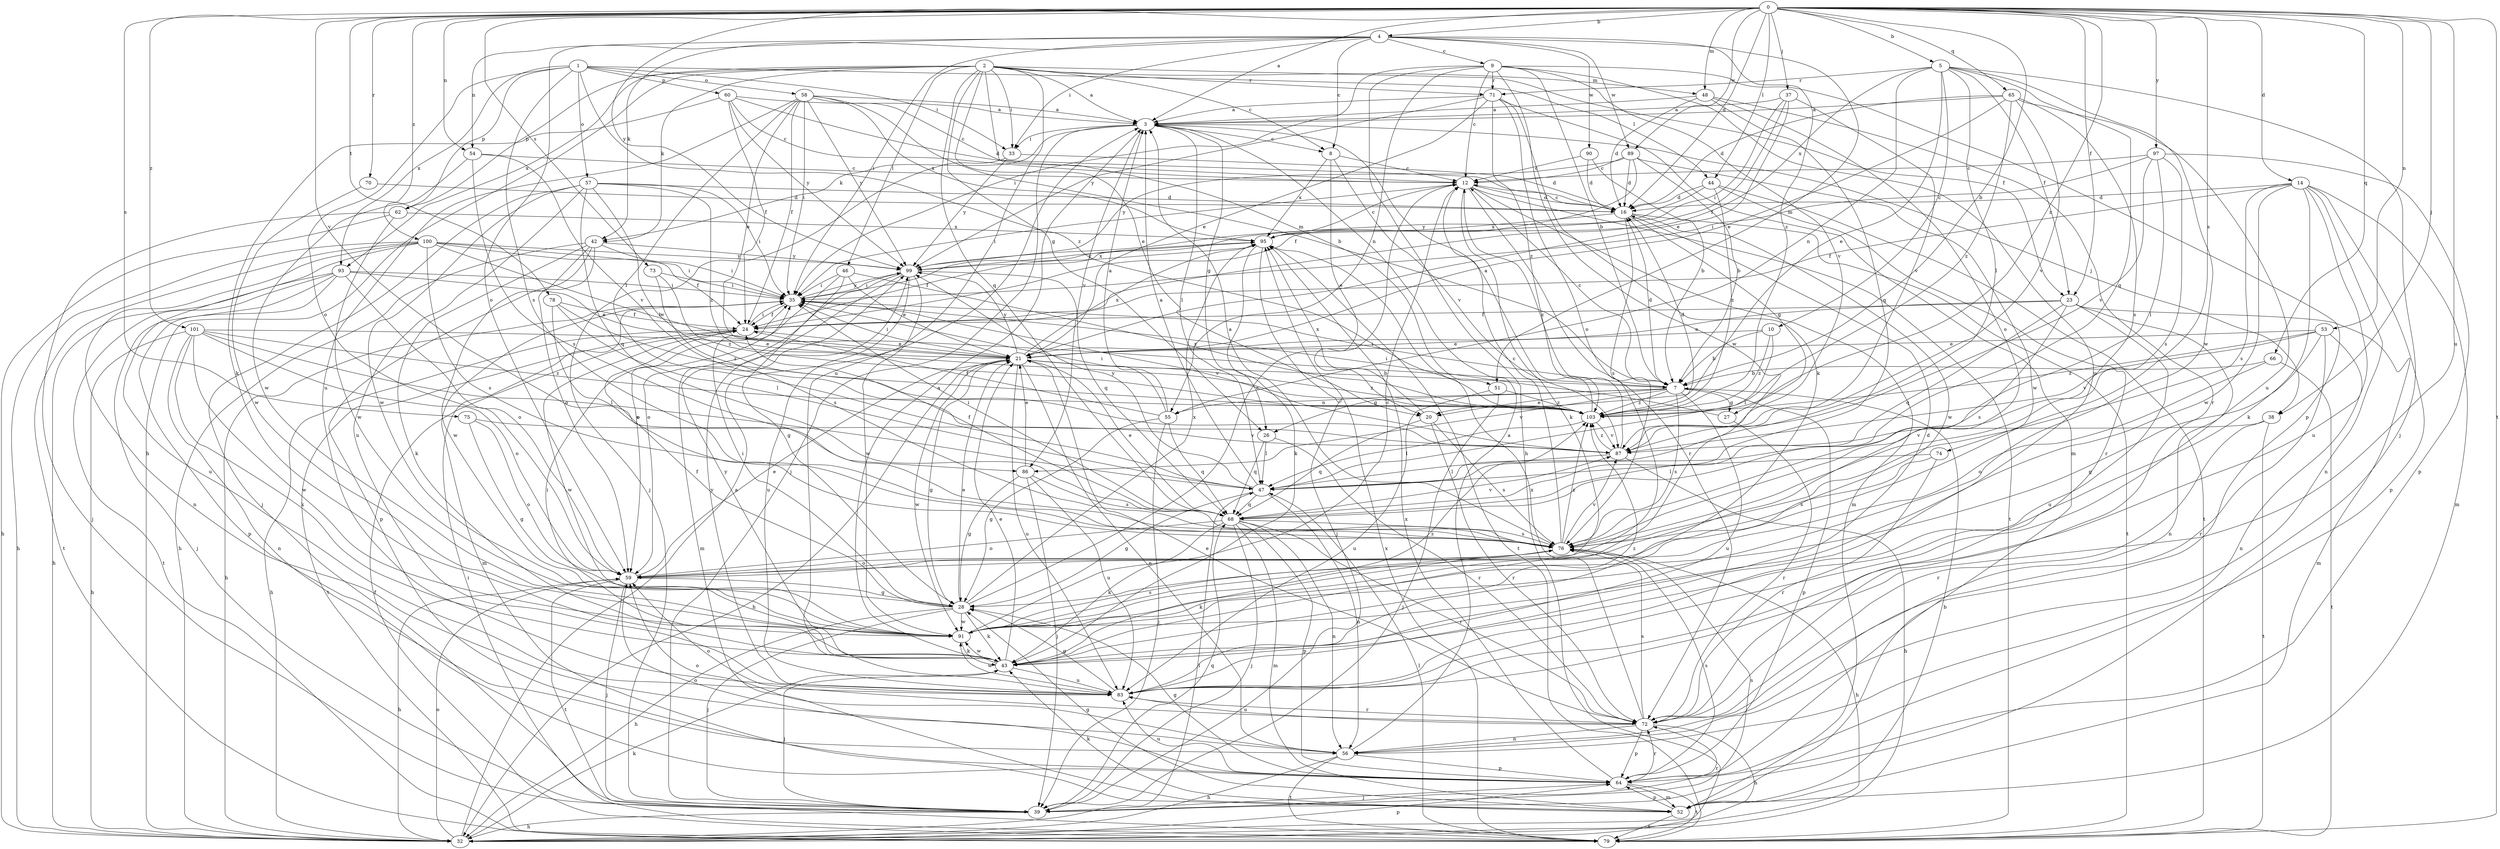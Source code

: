 strict digraph  {
0;
1;
2;
3;
4;
5;
7;
8;
9;
10;
12;
14;
16;
20;
21;
23;
24;
26;
27;
28;
32;
33;
35;
37;
38;
39;
42;
43;
44;
46;
47;
48;
51;
52;
53;
54;
55;
56;
57;
58;
59;
60;
62;
64;
65;
66;
68;
70;
71;
72;
73;
74;
75;
76;
78;
79;
83;
86;
87;
89;
90;
91;
93;
95;
97;
99;
100;
101;
103;
0 -> 3  [label=a];
0 -> 4  [label=b];
0 -> 5  [label=b];
0 -> 7  [label=b];
0 -> 14  [label=d];
0 -> 16  [label=d];
0 -> 23  [label=f];
0 -> 37  [label=j];
0 -> 38  [label=j];
0 -> 44  [label=l];
0 -> 48  [label=m];
0 -> 53  [label=n];
0 -> 54  [label=n];
0 -> 65  [label=q];
0 -> 66  [label=q];
0 -> 70  [label=r];
0 -> 73  [label=s];
0 -> 74  [label=s];
0 -> 75  [label=s];
0 -> 78  [label=t];
0 -> 79  [label=t];
0 -> 83  [label=u];
0 -> 86  [label=v];
0 -> 89  [label=w];
0 -> 97  [label=y];
0 -> 99  [label=y];
0 -> 100  [label=z];
0 -> 101  [label=z];
0 -> 103  [label=z];
1 -> 33  [label=i];
1 -> 44  [label=l];
1 -> 57  [label=o];
1 -> 58  [label=o];
1 -> 59  [label=o];
1 -> 60  [label=p];
1 -> 62  [label=p];
1 -> 76  [label=s];
1 -> 93  [label=x];
1 -> 103  [label=z];
2 -> 3  [label=a];
2 -> 8  [label=c];
2 -> 20  [label=e];
2 -> 23  [label=f];
2 -> 26  [label=g];
2 -> 32  [label=h];
2 -> 33  [label=i];
2 -> 42  [label=k];
2 -> 46  [label=l];
2 -> 48  [label=m];
2 -> 51  [label=m];
2 -> 62  [label=p];
2 -> 68  [label=q];
2 -> 71  [label=r];
2 -> 83  [label=u];
2 -> 93  [label=x];
3 -> 8  [label=c];
3 -> 26  [label=g];
3 -> 33  [label=i];
3 -> 38  [label=j];
3 -> 39  [label=j];
3 -> 42  [label=k];
3 -> 47  [label=l];
3 -> 86  [label=v];
4 -> 8  [label=c];
4 -> 9  [label=c];
4 -> 33  [label=i];
4 -> 35  [label=i];
4 -> 42  [label=k];
4 -> 51  [label=m];
4 -> 54  [label=n];
4 -> 59  [label=o];
4 -> 89  [label=w];
4 -> 90  [label=w];
4 -> 103  [label=z];
5 -> 10  [label=c];
5 -> 20  [label=e];
5 -> 23  [label=f];
5 -> 39  [label=j];
5 -> 47  [label=l];
5 -> 55  [label=n];
5 -> 68  [label=q];
5 -> 71  [label=r];
5 -> 91  [label=w];
5 -> 95  [label=x];
7 -> 12  [label=c];
7 -> 16  [label=d];
7 -> 20  [label=e];
7 -> 26  [label=g];
7 -> 27  [label=g];
7 -> 35  [label=i];
7 -> 55  [label=n];
7 -> 64  [label=p];
7 -> 76  [label=s];
7 -> 83  [label=u];
7 -> 86  [label=v];
7 -> 103  [label=z];
8 -> 12  [label=c];
8 -> 20  [label=e];
8 -> 87  [label=v];
8 -> 95  [label=x];
9 -> 7  [label=b];
9 -> 12  [label=c];
9 -> 32  [label=h];
9 -> 35  [label=i];
9 -> 55  [label=n];
9 -> 64  [label=p];
9 -> 71  [label=r];
9 -> 83  [label=u];
9 -> 87  [label=v];
9 -> 91  [label=w];
10 -> 7  [label=b];
10 -> 21  [label=e];
10 -> 47  [label=l];
10 -> 103  [label=z];
12 -> 16  [label=d];
12 -> 35  [label=i];
12 -> 43  [label=k];
12 -> 52  [label=m];
12 -> 72  [label=r];
12 -> 79  [label=t];
14 -> 16  [label=d];
14 -> 24  [label=f];
14 -> 43  [label=k];
14 -> 52  [label=m];
14 -> 56  [label=n];
14 -> 64  [label=p];
14 -> 76  [label=s];
14 -> 83  [label=u];
14 -> 91  [label=w];
16 -> 12  [label=c];
16 -> 27  [label=g];
16 -> 76  [label=s];
16 -> 79  [label=t];
16 -> 91  [label=w];
16 -> 95  [label=x];
20 -> 68  [label=q];
20 -> 72  [label=r];
20 -> 76  [label=s];
20 -> 95  [label=x];
21 -> 7  [label=b];
21 -> 28  [label=g];
21 -> 32  [label=h];
21 -> 35  [label=i];
21 -> 56  [label=n];
21 -> 83  [label=u];
21 -> 91  [label=w];
21 -> 95  [label=x];
21 -> 99  [label=y];
21 -> 103  [label=z];
23 -> 21  [label=e];
23 -> 24  [label=f];
23 -> 52  [label=m];
23 -> 56  [label=n];
23 -> 68  [label=q];
23 -> 76  [label=s];
23 -> 83  [label=u];
24 -> 21  [label=e];
24 -> 32  [label=h];
24 -> 35  [label=i];
24 -> 79  [label=t];
24 -> 91  [label=w];
26 -> 47  [label=l];
26 -> 68  [label=q];
26 -> 72  [label=r];
27 -> 35  [label=i];
27 -> 72  [label=r];
28 -> 12  [label=c];
28 -> 21  [label=e];
28 -> 24  [label=f];
28 -> 32  [label=h];
28 -> 35  [label=i];
28 -> 39  [label=j];
28 -> 43  [label=k];
28 -> 91  [label=w];
28 -> 95  [label=x];
32 -> 3  [label=a];
32 -> 43  [label=k];
32 -> 47  [label=l];
32 -> 59  [label=o];
32 -> 64  [label=p];
33 -> 16  [label=d];
33 -> 39  [label=j];
33 -> 99  [label=y];
35 -> 24  [label=f];
35 -> 32  [label=h];
35 -> 52  [label=m];
35 -> 87  [label=v];
35 -> 99  [label=y];
37 -> 3  [label=a];
37 -> 21  [label=e];
37 -> 24  [label=f];
37 -> 35  [label=i];
37 -> 87  [label=v];
38 -> 72  [label=r];
38 -> 79  [label=t];
38 -> 87  [label=v];
39 -> 32  [label=h];
39 -> 68  [label=q];
39 -> 72  [label=r];
39 -> 76  [label=s];
42 -> 32  [label=h];
42 -> 35  [label=i];
42 -> 43  [label=k];
42 -> 59  [label=o];
42 -> 64  [label=p];
42 -> 91  [label=w];
42 -> 99  [label=y];
43 -> 3  [label=a];
43 -> 16  [label=d];
43 -> 21  [label=e];
43 -> 35  [label=i];
43 -> 39  [label=j];
43 -> 83  [label=u];
43 -> 91  [label=w];
43 -> 99  [label=y];
43 -> 103  [label=z];
44 -> 16  [label=d];
44 -> 72  [label=r];
44 -> 79  [label=t];
44 -> 99  [label=y];
44 -> 103  [label=z];
46 -> 21  [label=e];
46 -> 28  [label=g];
46 -> 35  [label=i];
46 -> 59  [label=o];
46 -> 103  [label=z];
47 -> 3  [label=a];
47 -> 28  [label=g];
47 -> 56  [label=n];
47 -> 68  [label=q];
47 -> 99  [label=y];
48 -> 3  [label=a];
48 -> 16  [label=d];
48 -> 59  [label=o];
48 -> 68  [label=q];
48 -> 72  [label=r];
51 -> 39  [label=j];
51 -> 83  [label=u];
51 -> 103  [label=z];
52 -> 7  [label=b];
52 -> 28  [label=g];
52 -> 43  [label=k];
52 -> 64  [label=p];
52 -> 79  [label=t];
53 -> 21  [label=e];
53 -> 28  [label=g];
53 -> 56  [label=n];
53 -> 72  [label=r];
53 -> 87  [label=v];
53 -> 103  [label=z];
54 -> 12  [label=c];
54 -> 76  [label=s];
54 -> 87  [label=v];
54 -> 91  [label=w];
55 -> 3  [label=a];
55 -> 24  [label=f];
55 -> 28  [label=g];
55 -> 35  [label=i];
55 -> 39  [label=j];
55 -> 68  [label=q];
56 -> 3  [label=a];
56 -> 32  [label=h];
56 -> 59  [label=o];
56 -> 64  [label=p];
56 -> 79  [label=t];
57 -> 16  [label=d];
57 -> 35  [label=i];
57 -> 39  [label=j];
57 -> 68  [label=q];
57 -> 83  [label=u];
57 -> 87  [label=v];
57 -> 91  [label=w];
57 -> 103  [label=z];
58 -> 3  [label=a];
58 -> 7  [label=b];
58 -> 12  [label=c];
58 -> 21  [label=e];
58 -> 24  [label=f];
58 -> 35  [label=i];
58 -> 47  [label=l];
58 -> 83  [label=u];
58 -> 95  [label=x];
58 -> 99  [label=y];
59 -> 21  [label=e];
59 -> 28  [label=g];
59 -> 32  [label=h];
59 -> 39  [label=j];
59 -> 79  [label=t];
60 -> 3  [label=a];
60 -> 12  [label=c];
60 -> 16  [label=d];
60 -> 24  [label=f];
60 -> 43  [label=k];
60 -> 99  [label=y];
62 -> 32  [label=h];
62 -> 39  [label=j];
62 -> 91  [label=w];
62 -> 95  [label=x];
64 -> 28  [label=g];
64 -> 39  [label=j];
64 -> 52  [label=m];
64 -> 59  [label=o];
64 -> 72  [label=r];
64 -> 76  [label=s];
64 -> 79  [label=t];
64 -> 83  [label=u];
64 -> 95  [label=x];
65 -> 3  [label=a];
65 -> 16  [label=d];
65 -> 21  [label=e];
65 -> 76  [label=s];
65 -> 83  [label=u];
65 -> 87  [label=v];
65 -> 103  [label=z];
66 -> 7  [label=b];
66 -> 59  [label=o];
66 -> 79  [label=t];
68 -> 21  [label=e];
68 -> 24  [label=f];
68 -> 35  [label=i];
68 -> 39  [label=j];
68 -> 43  [label=k];
68 -> 52  [label=m];
68 -> 56  [label=n];
68 -> 59  [label=o];
68 -> 64  [label=p];
68 -> 72  [label=r];
68 -> 76  [label=s];
68 -> 87  [label=v];
70 -> 16  [label=d];
70 -> 91  [label=w];
71 -> 3  [label=a];
71 -> 21  [label=e];
71 -> 43  [label=k];
71 -> 52  [label=m];
71 -> 59  [label=o];
71 -> 99  [label=y];
71 -> 103  [label=z];
72 -> 21  [label=e];
72 -> 32  [label=h];
72 -> 56  [label=n];
72 -> 59  [label=o];
72 -> 64  [label=p];
72 -> 76  [label=s];
72 -> 83  [label=u];
72 -> 95  [label=x];
73 -> 35  [label=i];
73 -> 76  [label=s];
73 -> 103  [label=z];
74 -> 47  [label=l];
74 -> 72  [label=r];
74 -> 76  [label=s];
75 -> 28  [label=g];
75 -> 59  [label=o];
75 -> 87  [label=v];
76 -> 3  [label=a];
76 -> 12  [label=c];
76 -> 32  [label=h];
76 -> 43  [label=k];
76 -> 59  [label=o];
76 -> 87  [label=v];
76 -> 103  [label=z];
78 -> 24  [label=f];
78 -> 47  [label=l];
78 -> 76  [label=s];
78 -> 103  [label=z];
79 -> 24  [label=f];
79 -> 35  [label=i];
79 -> 47  [label=l];
79 -> 95  [label=x];
83 -> 28  [label=g];
83 -> 72  [label=r];
83 -> 91  [label=w];
83 -> 99  [label=y];
86 -> 21  [label=e];
86 -> 28  [label=g];
86 -> 39  [label=j];
86 -> 76  [label=s];
86 -> 83  [label=u];
87 -> 12  [label=c];
87 -> 32  [label=h];
87 -> 47  [label=l];
87 -> 103  [label=z];
89 -> 7  [label=b];
89 -> 12  [label=c];
89 -> 16  [label=d];
89 -> 24  [label=f];
89 -> 91  [label=w];
89 -> 99  [label=y];
90 -> 7  [label=b];
90 -> 12  [label=c];
90 -> 16  [label=d];
91 -> 12  [label=c];
91 -> 43  [label=k];
91 -> 76  [label=s];
91 -> 103  [label=z];
93 -> 21  [label=e];
93 -> 32  [label=h];
93 -> 35  [label=i];
93 -> 39  [label=j];
93 -> 59  [label=o];
93 -> 64  [label=p];
93 -> 79  [label=t];
95 -> 12  [label=c];
95 -> 24  [label=f];
95 -> 39  [label=j];
95 -> 43  [label=k];
95 -> 79  [label=t];
95 -> 99  [label=y];
97 -> 12  [label=c];
97 -> 35  [label=i];
97 -> 47  [label=l];
97 -> 64  [label=p];
97 -> 76  [label=s];
97 -> 87  [label=v];
99 -> 35  [label=i];
99 -> 52  [label=m];
99 -> 59  [label=o];
99 -> 68  [label=q];
99 -> 83  [label=u];
99 -> 91  [label=w];
99 -> 95  [label=x];
100 -> 7  [label=b];
100 -> 24  [label=f];
100 -> 32  [label=h];
100 -> 35  [label=i];
100 -> 56  [label=n];
100 -> 76  [label=s];
100 -> 79  [label=t];
100 -> 83  [label=u];
100 -> 99  [label=y];
101 -> 21  [label=e];
101 -> 32  [label=h];
101 -> 43  [label=k];
101 -> 47  [label=l];
101 -> 56  [label=n];
101 -> 59  [label=o];
101 -> 91  [label=w];
101 -> 103  [label=z];
103 -> 3  [label=a];
103 -> 16  [label=d];
103 -> 47  [label=l];
103 -> 87  [label=v];
}

